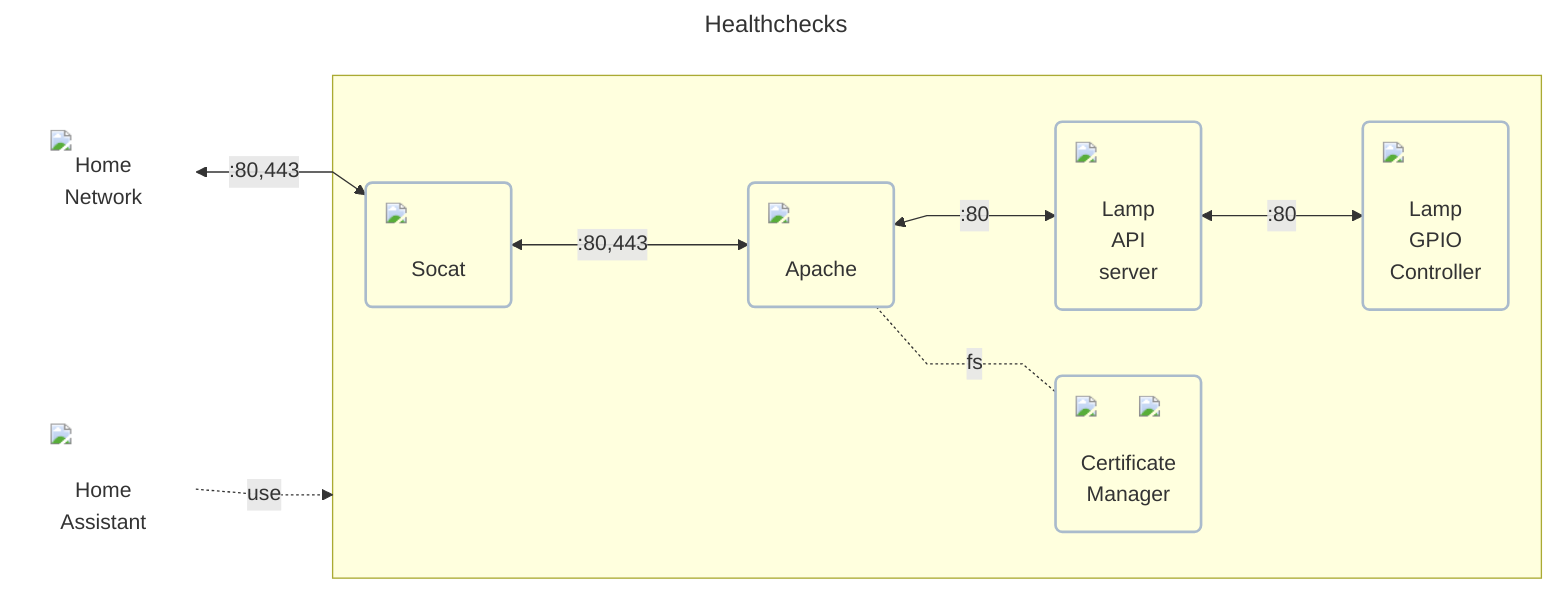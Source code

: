 ---
title: Healthchecks
---
%%{ init : { "theme" : "default", "flowchart" : { "curve" : "linear" }}}%%

flowchart LR
    classDef default fill:#00000000,stroke:#00000000,stroke-width:0px;
    classDef component fill:#00000000,stroke:#aabbccff,stroke-width:2px;
    classDef section fill:#00000000,stroke:#aabbccff,stroke-width:3px;

    outside_network["<img src='../../../../icons/network.png' style='min-width:80px;max-width:80px' />Home<br />Network"]
    home_assistant["<img src='../../../../icons/home-assistant.png' style='min-width:80px;max-width:80px' /><br />Home<br />Assistant"]

    subgraph app_wrapper[" "]
        certificate_manager("<img src='../../../../icons/cronjob.png' style='min-width:32px;max-width:32px;position:absolute;top:0;right:0' /><img src='../../../../icons/lets-encrypt.png' style='min-width:80px;max-width:80px' /><br />Certificate<br />Manager")
        http_proxy("<img src='../../../../icons/apache.png' style='min-width:80px;max-width:80px' /><br />Apache")
        socket_proxy("<img src='../../../../icons/ingress.png' style='min-width:80px;max-width:80px' /><br />Socat")
        app_1("<img src='../../../../icons/lightbulb.png' style='min-width:80px;max-width:80px' /><br />Lamp<br />API<br />server")
        app_2("<img src='../../../../icons/raspberry-pi.png' style='min-width:80px;max-width:80px' /><br />Lamp<br />GPIO<br />Controller")

        class certificate_manager component
        class http_proxy component
        class app_1 component
        class app_2 component
        class socket_proxy component

        socket_proxy <--->|:80,443| http_proxy <--->|:80| app_1 <--->|:80| app_2
        http_proxy -..-|fs| certificate_manager
    end
    class app_wrapper section

    outside_network <-->|:80,443| socket_proxy
    home_assistant ~~~ socket_proxy
    home_assistant -..->|use| app_wrapper